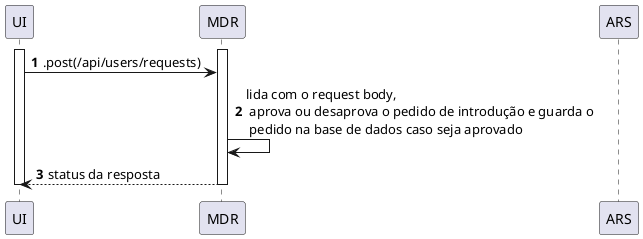 @startuml
autonumber
'hide footbox

participant "UI" as ui
participant "MDR" as mdr
participant "ARS" as ars


activate ui
activate mdr
ui->mdr: .post(/api/users/requests)
mdr->mdr: lida com o request body,\n aprova ou desaprova o pedido de introdução e guarda o \n pedido na base de dados caso seja aprovado
mdr-->ui: status da resposta
deactivate ui
deactivate mdr
@enduml
